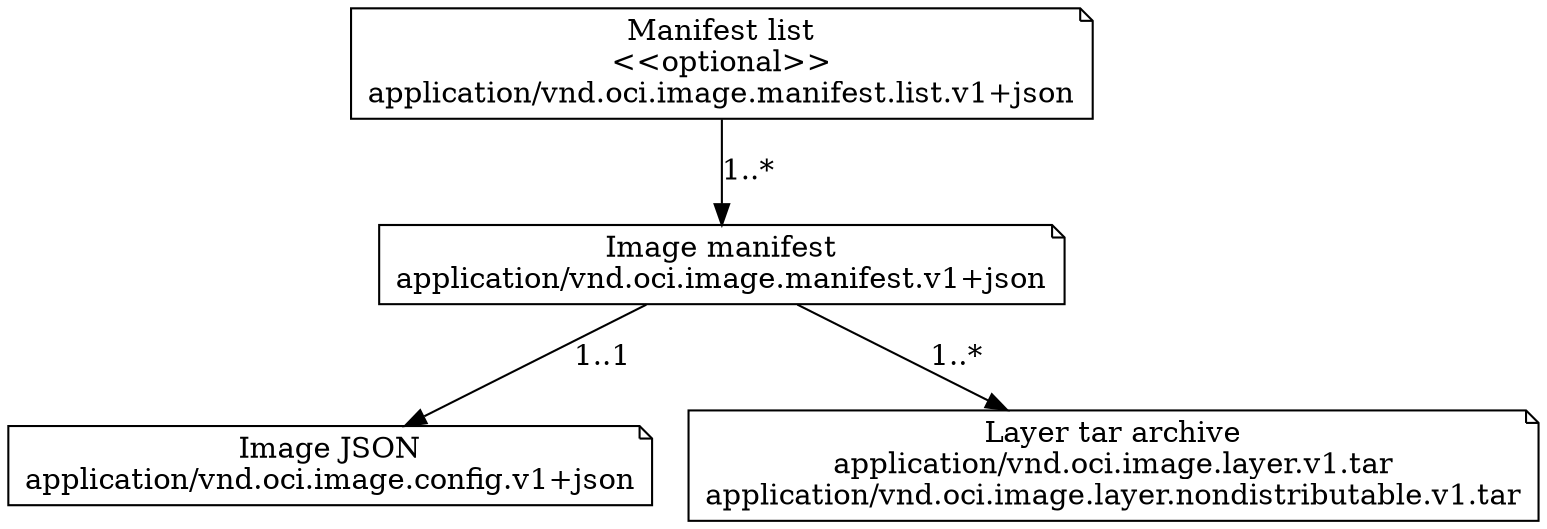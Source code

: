 digraph G {
  {
    manifestList [shape=note, label="Manifest list\n<<optional>>\napplication/vnd.oci.image.manifest.list.v1+json"]
    manifest [shape=note, label="Image manifest\napplication/vnd.oci.image.manifest.v1+json"]
    config [shape=note, label="Image JSON\napplication/vnd.oci.image.config.v1+json"]
    layer [shape=note, label="Layer tar archive\napplication/vnd.oci.image.layer.v1.tar\napplication/vnd.oci.image.layer.nondistributable.v1.tar"]
  }

  manifestList -> manifest [label="1..*"]
  manifest -> config [label="1..1"]
  manifest -> layer [label="1..*"]
}
